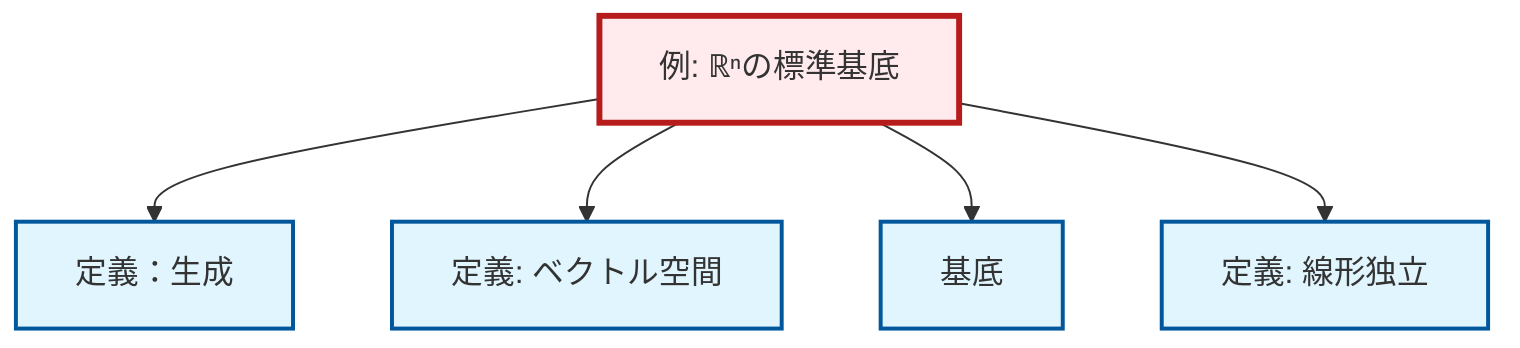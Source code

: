 graph TD
    classDef definition fill:#e1f5fe,stroke:#01579b,stroke-width:2px
    classDef theorem fill:#f3e5f5,stroke:#4a148c,stroke-width:2px
    classDef axiom fill:#fff3e0,stroke:#e65100,stroke-width:2px
    classDef example fill:#e8f5e9,stroke:#1b5e20,stroke-width:2px
    classDef current fill:#ffebee,stroke:#b71c1c,stroke-width:3px
    def-linear-independence["定義: 線形独立"]:::definition
    ex-standard-basis-rn["例: ℝⁿの標準基底"]:::example
    def-span["定義：生成"]:::definition
    def-vector-space["定義: ベクトル空間"]:::definition
    def-basis["基底"]:::definition
    ex-standard-basis-rn --> def-span
    ex-standard-basis-rn --> def-vector-space
    ex-standard-basis-rn --> def-basis
    ex-standard-basis-rn --> def-linear-independence
    class ex-standard-basis-rn current